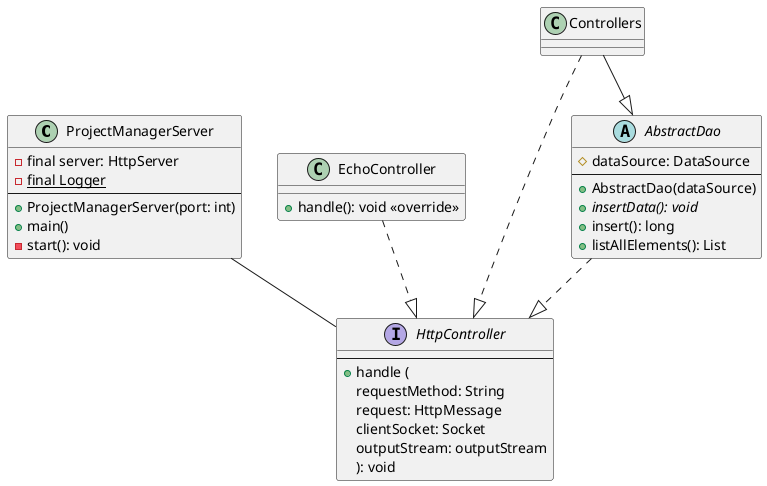 @startuml

ProjectManagerServer -- HttpController
EchoController ..|> HttpController
AbstractDao ..|> HttpController
Controllers ..|> HttpController
Controllers --|> AbstractDao

class ProjectManagerServer {
- final server: HttpServer
- {static} final Logger
--
+ ProjectManagerServer(port: int)
+ main()
- start(): void
}

interface HttpController {
--
+ handle (
    requestMethod: String
    request: HttpMessage
    clientSocket: Socket
    outputStream: outputStream
): void
}

class EchoController {
+ handle(): void <<override>>
}

abstract class AbstractDao{
# dataSource: DataSource
--
+ AbstractDao(dataSource)
+ {abstract} insertData(): void
+ insert(): long
+ listAllElements(): List
}

class Controllers {
}

@enduml